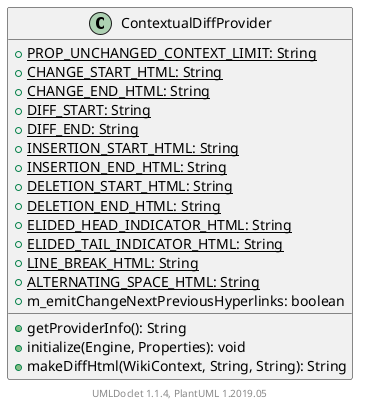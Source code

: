@startuml

    class ContextualDiffProvider [[ContextualDiffProvider.html]] {
        {static} +PROP_UNCHANGED_CONTEXT_LIMIT: String
        {static} +CHANGE_START_HTML: String
        {static} +CHANGE_END_HTML: String
        {static} +DIFF_START: String
        {static} +DIFF_END: String
        {static} +INSERTION_START_HTML: String
        {static} +INSERTION_END_HTML: String
        {static} +DELETION_START_HTML: String
        {static} +DELETION_END_HTML: String
        {static} +ELIDED_HEAD_INDICATOR_HTML: String
        {static} +ELIDED_TAIL_INDICATOR_HTML: String
        {static} +LINE_BREAK_HTML: String
        {static} +ALTERNATING_SPACE_HTML: String
        +m_emitChangeNextPreviousHyperlinks: boolean
        +getProviderInfo(): String
        +initialize(Engine, Properties): void
        +makeDiffHtml(WikiContext, String, String): String
    }


    center footer UMLDoclet 1.1.4, PlantUML 1.2019.05
@enduml
